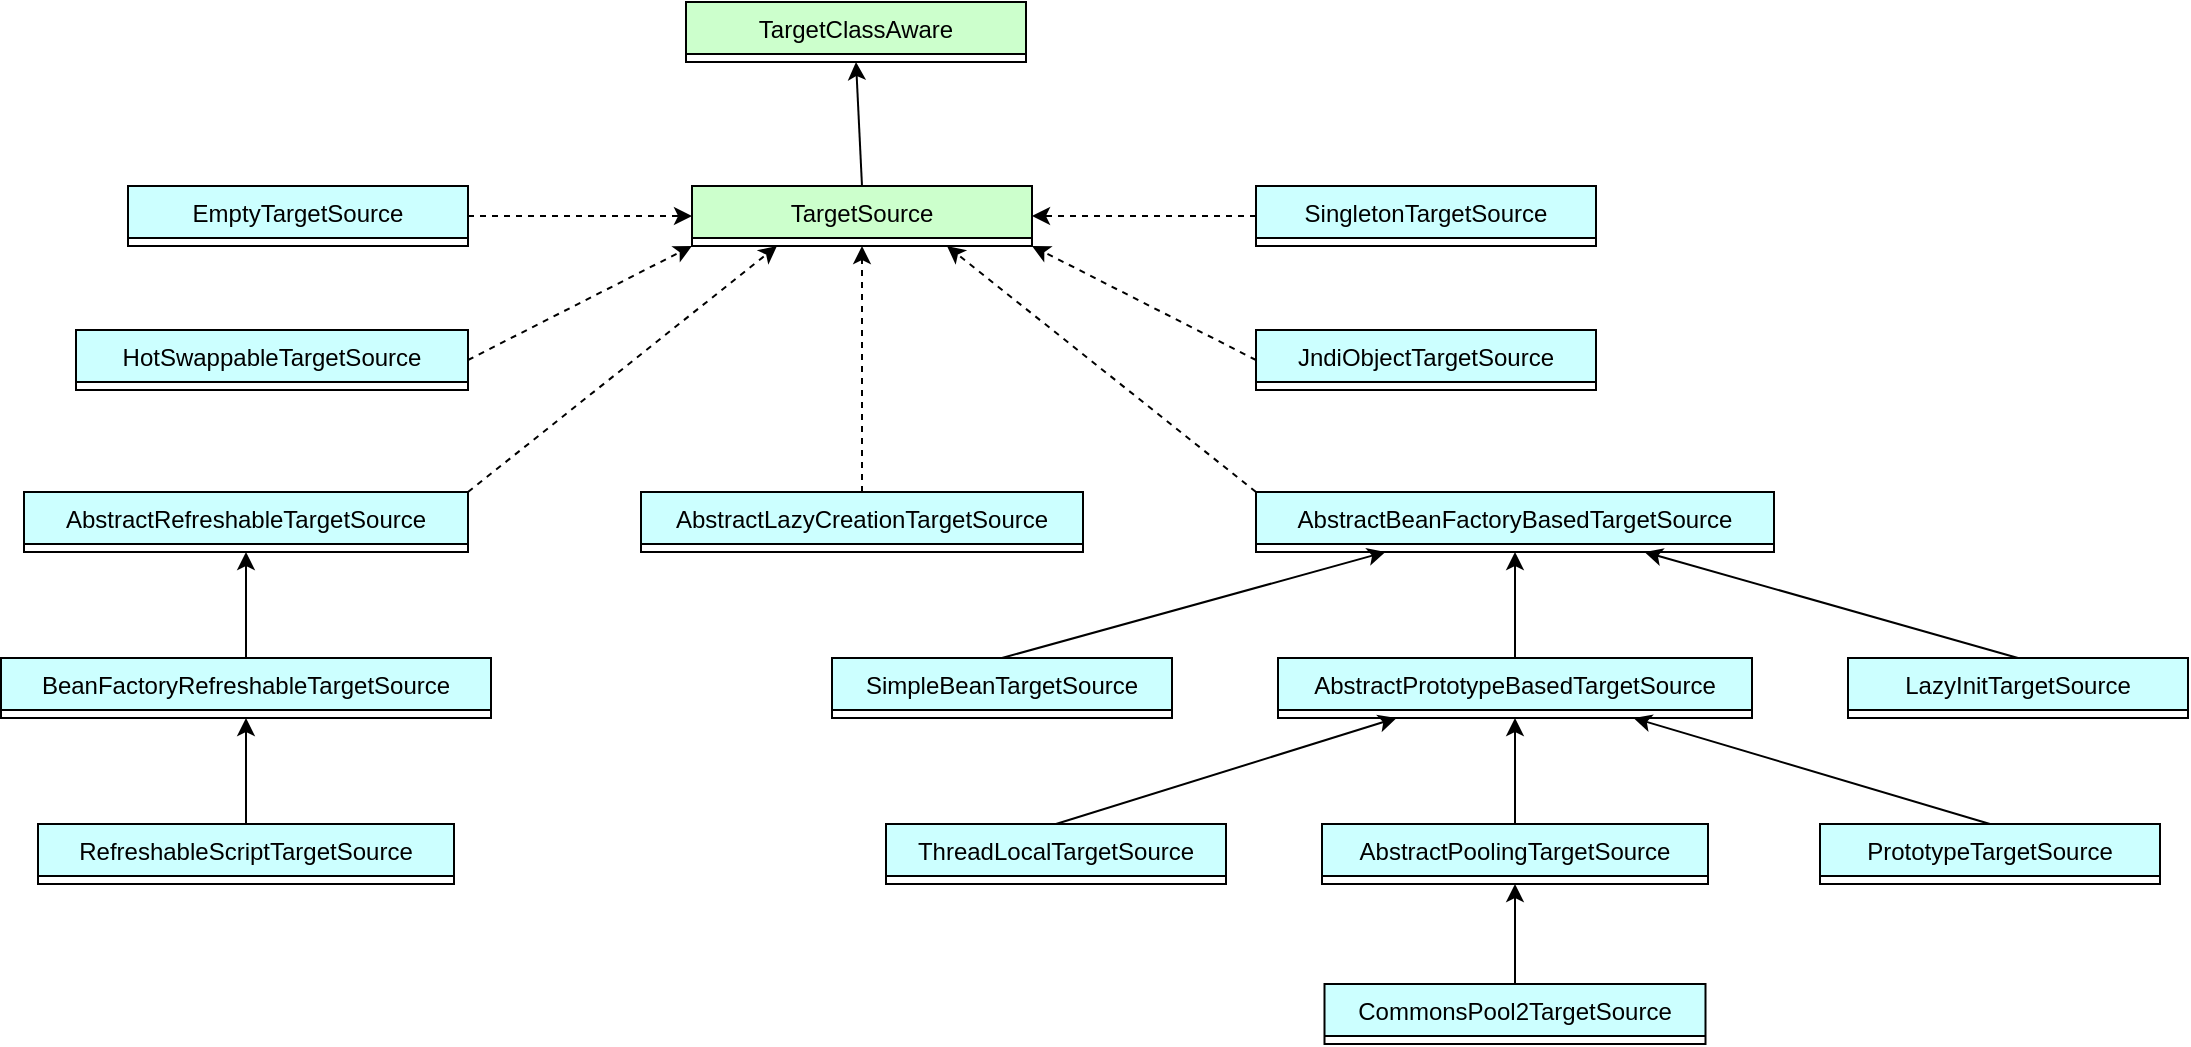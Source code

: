 <mxfile version="20.5.3" type="github">
  <diagram id="aS9pjdUC0Do7hMSleVWt" name="第 1 页">
    <mxGraphModel dx="1185" dy="635" grid="0" gridSize="10" guides="1" tooltips="1" connect="1" arrows="1" fold="1" page="1" pageScale="1" pageWidth="1654" pageHeight="1169" background="none" math="0" shadow="0">
      <root>
        <mxCell id="0" />
        <mxCell id="1" parent="0" />
        <mxCell id="eDFqkNTLr4-eCkODvhOK-7" value="HotSwappableTargetSource" style="swimlane;fontStyle=0;childLayout=stackLayout;horizontal=1;startSize=26;fillColor=#CCFFFF;horizontalStack=0;resizeParent=1;resizeParentMax=0;resizeLast=0;collapsible=1;marginBottom=0;direction=east;strokeColor=default;swimlaneLine=1;glass=0;rounded=0;shadow=0;" parent="1" vertex="1" collapsed="1">
          <mxGeometry x="375" y="212" width="196" height="30" as="geometry">
            <mxRectangle x="604" y="162" width="183" height="52" as="alternateBounds" />
          </mxGeometry>
        </mxCell>
        <mxCell id="eDFqkNTLr4-eCkODvhOK-8" value="" style="text;strokeColor=none;fillColor=#CCFFFF;align=left;verticalAlign=top;spacingLeft=4;spacingRight=4;overflow=hidden;rotatable=0;points=[[0,0.5],[1,0.5]];portConstraint=eastwest;" parent="eDFqkNTLr4-eCkODvhOK-7" vertex="1">
          <mxGeometry y="26" width="183" height="26" as="geometry" />
        </mxCell>
        <mxCell id="rqdoCPFN9nggNmxES_CL-17" value="" style="endArrow=classic;html=1;rounded=0;dashed=1;exitX=0;exitY=0.5;exitDx=0;exitDy=0;entryX=1;entryY=0.5;entryDx=0;entryDy=0;" parent="1" edge="1" target="tkmbO6Z0D_rgaQslbpw0-1" source="mKCezqykJDFJHDQn1Z-V-11">
          <mxGeometry width="50" height="50" relative="1" as="geometry">
            <mxPoint x="88" y="129" as="sourcePoint" />
            <mxPoint x="209" y="59" as="targetPoint" />
          </mxGeometry>
        </mxCell>
        <mxCell id="rqdoCPFN9nggNmxES_CL-21" value="" style="endArrow=classic;html=1;rounded=0;exitX=0.5;exitY=0;exitDx=0;exitDy=0;entryX=0.75;entryY=1;entryDx=0;entryDy=0;" parent="1" edge="1" target="mKCezqykJDFJHDQn1Z-V-7" source="mKCezqykJDFJHDQn1Z-V-17">
          <mxGeometry width="50" height="50" relative="1" as="geometry">
            <mxPoint x="1206" y="186" as="sourcePoint" />
            <mxPoint x="1326" y="112" as="targetPoint" />
          </mxGeometry>
        </mxCell>
        <mxCell id="hXy3NdqEf34I_91X7ZeJ-1" value="TargetClassAware" style="swimlane;fontStyle=0;childLayout=stackLayout;horizontal=1;startSize=26;fillColor=#CCFFCC;horizontalStack=0;resizeParent=1;resizeParentMax=0;resizeLast=0;collapsible=1;marginBottom=0;direction=east;strokeColor=default;swimlaneLine=1;glass=0;rounded=0;shadow=0;" parent="1" vertex="1" collapsed="1">
          <mxGeometry x="680" y="48" width="170" height="30" as="geometry">
            <mxRectangle x="604" y="162" width="183" height="52" as="alternateBounds" />
          </mxGeometry>
        </mxCell>
        <mxCell id="hXy3NdqEf34I_91X7ZeJ-2" value="" style="text;strokeColor=none;fillColor=#CCFFFF;align=left;verticalAlign=top;spacingLeft=4;spacingRight=4;overflow=hidden;rotatable=0;points=[[0,0.5],[1,0.5]];portConstraint=eastwest;" parent="hXy3NdqEf34I_91X7ZeJ-1" vertex="1">
          <mxGeometry y="26" width="183" height="26" as="geometry" />
        </mxCell>
        <mxCell id="tkmbO6Z0D_rgaQslbpw0-1" value="TargetSource" style="swimlane;fontStyle=0;childLayout=stackLayout;horizontal=1;startSize=26;fillColor=#CCFFCC;horizontalStack=0;resizeParent=1;resizeParentMax=0;resizeLast=0;collapsible=1;marginBottom=0;direction=east;strokeColor=default;swimlaneLine=1;glass=0;rounded=0;shadow=0;" parent="1" vertex="1" collapsed="1">
          <mxGeometry x="683" y="140" width="170" height="30" as="geometry">
            <mxRectangle x="604" y="162" width="183" height="52" as="alternateBounds" />
          </mxGeometry>
        </mxCell>
        <mxCell id="tkmbO6Z0D_rgaQslbpw0-2" value="" style="text;strokeColor=none;fillColor=#CCFFFF;align=left;verticalAlign=top;spacingLeft=4;spacingRight=4;overflow=hidden;rotatable=0;points=[[0,0.5],[1,0.5]];portConstraint=eastwest;" parent="tkmbO6Z0D_rgaQslbpw0-1" vertex="1">
          <mxGeometry y="26" width="183" height="26" as="geometry" />
        </mxCell>
        <mxCell id="mKCezqykJDFJHDQn1Z-V-1" value="EmptyTargetSource" style="swimlane;fontStyle=0;childLayout=stackLayout;horizontal=1;startSize=26;fillColor=#CCFFFF;horizontalStack=0;resizeParent=1;resizeParentMax=0;resizeLast=0;collapsible=1;marginBottom=0;direction=east;strokeColor=default;swimlaneLine=1;glass=0;rounded=0;shadow=0;" vertex="1" collapsed="1" parent="1">
          <mxGeometry x="401" y="140" width="170" height="30" as="geometry">
            <mxRectangle x="604" y="162" width="183" height="52" as="alternateBounds" />
          </mxGeometry>
        </mxCell>
        <mxCell id="mKCezqykJDFJHDQn1Z-V-2" value="" style="text;strokeColor=none;fillColor=#CCFFFF;align=left;verticalAlign=top;spacingLeft=4;spacingRight=4;overflow=hidden;rotatable=0;points=[[0,0.5],[1,0.5]];portConstraint=eastwest;" vertex="1" parent="mKCezqykJDFJHDQn1Z-V-1">
          <mxGeometry y="26" width="183" height="26" as="geometry" />
        </mxCell>
        <mxCell id="mKCezqykJDFJHDQn1Z-V-3" value="AbstractRefreshableTargetSource" style="swimlane;fontStyle=0;childLayout=stackLayout;horizontal=1;startSize=26;fillColor=#CCFFFF;horizontalStack=0;resizeParent=1;resizeParentMax=0;resizeLast=0;collapsible=1;marginBottom=0;direction=east;strokeColor=default;swimlaneLine=1;glass=0;rounded=0;shadow=0;" vertex="1" collapsed="1" parent="1">
          <mxGeometry x="349" y="293" width="222" height="30" as="geometry">
            <mxRectangle x="604" y="162" width="183" height="52" as="alternateBounds" />
          </mxGeometry>
        </mxCell>
        <mxCell id="mKCezqykJDFJHDQn1Z-V-4" value="" style="text;strokeColor=none;fillColor=#CCFFFF;align=left;verticalAlign=top;spacingLeft=4;spacingRight=4;overflow=hidden;rotatable=0;points=[[0,0.5],[1,0.5]];portConstraint=eastwest;" vertex="1" parent="mKCezqykJDFJHDQn1Z-V-3">
          <mxGeometry y="26" width="183" height="26" as="geometry" />
        </mxCell>
        <mxCell id="mKCezqykJDFJHDQn1Z-V-5" value="AbstractLazyCreationTargetSource" style="swimlane;fontStyle=0;childLayout=stackLayout;horizontal=1;startSize=26;fillColor=#CCFFFF;horizontalStack=0;resizeParent=1;resizeParentMax=0;resizeLast=0;collapsible=1;marginBottom=0;direction=east;strokeColor=default;swimlaneLine=1;glass=0;rounded=0;shadow=0;" vertex="1" collapsed="1" parent="1">
          <mxGeometry x="657.5" y="293" width="221" height="30" as="geometry">
            <mxRectangle x="604" y="162" width="183" height="52" as="alternateBounds" />
          </mxGeometry>
        </mxCell>
        <mxCell id="mKCezqykJDFJHDQn1Z-V-6" value="" style="text;strokeColor=none;fillColor=#CCFFFF;align=left;verticalAlign=top;spacingLeft=4;spacingRight=4;overflow=hidden;rotatable=0;points=[[0,0.5],[1,0.5]];portConstraint=eastwest;" vertex="1" parent="mKCezqykJDFJHDQn1Z-V-5">
          <mxGeometry y="26" width="183" height="26" as="geometry" />
        </mxCell>
        <mxCell id="mKCezqykJDFJHDQn1Z-V-7" value="AbstractBeanFactoryBasedTargetSource" style="swimlane;fontStyle=0;childLayout=stackLayout;horizontal=1;startSize=26;fillColor=#CCFFFF;horizontalStack=0;resizeParent=1;resizeParentMax=0;resizeLast=0;collapsible=1;marginBottom=0;direction=east;strokeColor=default;swimlaneLine=1;glass=0;rounded=0;shadow=0;" vertex="1" collapsed="1" parent="1">
          <mxGeometry x="965" y="293" width="259" height="30" as="geometry">
            <mxRectangle x="604" y="162" width="183" height="52" as="alternateBounds" />
          </mxGeometry>
        </mxCell>
        <mxCell id="mKCezqykJDFJHDQn1Z-V-8" value="" style="text;strokeColor=none;fillColor=#CCFFFF;align=left;verticalAlign=top;spacingLeft=4;spacingRight=4;overflow=hidden;rotatable=0;points=[[0,0.5],[1,0.5]];portConstraint=eastwest;" vertex="1" parent="mKCezqykJDFJHDQn1Z-V-7">
          <mxGeometry y="26" width="183" height="26" as="geometry" />
        </mxCell>
        <mxCell id="mKCezqykJDFJHDQn1Z-V-9" value="JndiObjectTargetSource" style="swimlane;fontStyle=0;childLayout=stackLayout;horizontal=1;startSize=26;fillColor=#CCFFFF;horizontalStack=0;resizeParent=1;resizeParentMax=0;resizeLast=0;collapsible=1;marginBottom=0;direction=east;strokeColor=default;swimlaneLine=1;glass=0;rounded=0;shadow=0;" vertex="1" collapsed="1" parent="1">
          <mxGeometry x="965" y="212" width="170" height="30" as="geometry">
            <mxRectangle x="604" y="162" width="183" height="52" as="alternateBounds" />
          </mxGeometry>
        </mxCell>
        <mxCell id="mKCezqykJDFJHDQn1Z-V-10" value="" style="text;strokeColor=none;fillColor=#CCFFFF;align=left;verticalAlign=top;spacingLeft=4;spacingRight=4;overflow=hidden;rotatable=0;points=[[0,0.5],[1,0.5]];portConstraint=eastwest;" vertex="1" parent="mKCezqykJDFJHDQn1Z-V-9">
          <mxGeometry y="26" width="183" height="26" as="geometry" />
        </mxCell>
        <mxCell id="mKCezqykJDFJHDQn1Z-V-11" value="SingletonTargetSource" style="swimlane;fontStyle=0;childLayout=stackLayout;horizontal=1;startSize=26;fillColor=#CCFFFF;horizontalStack=0;resizeParent=1;resizeParentMax=0;resizeLast=0;collapsible=1;marginBottom=0;direction=east;strokeColor=default;swimlaneLine=1;glass=0;rounded=0;shadow=0;" vertex="1" collapsed="1" parent="1">
          <mxGeometry x="965" y="140" width="170" height="30" as="geometry">
            <mxRectangle x="604" y="162" width="183" height="52" as="alternateBounds" />
          </mxGeometry>
        </mxCell>
        <mxCell id="mKCezqykJDFJHDQn1Z-V-12" value="" style="text;strokeColor=none;fillColor=#CCFFFF;align=left;verticalAlign=top;spacingLeft=4;spacingRight=4;overflow=hidden;rotatable=0;points=[[0,0.5],[1,0.5]];portConstraint=eastwest;" vertex="1" parent="mKCezqykJDFJHDQn1Z-V-11">
          <mxGeometry y="26" width="183" height="26" as="geometry" />
        </mxCell>
        <mxCell id="mKCezqykJDFJHDQn1Z-V-13" value="BeanFactoryRefreshableTargetSource" style="swimlane;fontStyle=0;childLayout=stackLayout;horizontal=1;startSize=26;fillColor=#CCFFFF;horizontalStack=0;resizeParent=1;resizeParentMax=0;resizeLast=0;collapsible=1;marginBottom=0;direction=east;strokeColor=default;swimlaneLine=1;glass=0;rounded=0;shadow=0;" vertex="1" collapsed="1" parent="1">
          <mxGeometry x="337.5" y="376" width="245" height="30" as="geometry">
            <mxRectangle x="604" y="162" width="183" height="52" as="alternateBounds" />
          </mxGeometry>
        </mxCell>
        <mxCell id="mKCezqykJDFJHDQn1Z-V-14" value="" style="text;strokeColor=none;fillColor=#CCFFFF;align=left;verticalAlign=top;spacingLeft=4;spacingRight=4;overflow=hidden;rotatable=0;points=[[0,0.5],[1,0.5]];portConstraint=eastwest;" vertex="1" parent="mKCezqykJDFJHDQn1Z-V-13">
          <mxGeometry y="26" width="183" height="26" as="geometry" />
        </mxCell>
        <mxCell id="mKCezqykJDFJHDQn1Z-V-15" value="RefreshableScriptTargetSource" style="swimlane;fontStyle=0;childLayout=stackLayout;horizontal=1;startSize=26;fillColor=#CCFFFF;horizontalStack=0;resizeParent=1;resizeParentMax=0;resizeLast=0;collapsible=1;marginBottom=0;direction=east;strokeColor=default;swimlaneLine=1;glass=0;rounded=0;shadow=0;" vertex="1" collapsed="1" parent="1">
          <mxGeometry x="356" y="459" width="208" height="30" as="geometry">
            <mxRectangle x="604" y="162" width="183" height="52" as="alternateBounds" />
          </mxGeometry>
        </mxCell>
        <mxCell id="mKCezqykJDFJHDQn1Z-V-16" value="" style="text;strokeColor=none;fillColor=#CCFFFF;align=left;verticalAlign=top;spacingLeft=4;spacingRight=4;overflow=hidden;rotatable=0;points=[[0,0.5],[1,0.5]];portConstraint=eastwest;" vertex="1" parent="mKCezqykJDFJHDQn1Z-V-15">
          <mxGeometry y="26" width="183" height="26" as="geometry" />
        </mxCell>
        <mxCell id="mKCezqykJDFJHDQn1Z-V-17" value="LazyInitTargetSource" style="swimlane;fontStyle=0;childLayout=stackLayout;horizontal=1;startSize=26;fillColor=#CCFFFF;horizontalStack=0;resizeParent=1;resizeParentMax=0;resizeLast=0;collapsible=1;marginBottom=0;direction=east;strokeColor=default;swimlaneLine=1;glass=0;rounded=0;shadow=0;" vertex="1" collapsed="1" parent="1">
          <mxGeometry x="1261" y="376" width="170" height="30" as="geometry">
            <mxRectangle x="604" y="162" width="183" height="52" as="alternateBounds" />
          </mxGeometry>
        </mxCell>
        <mxCell id="mKCezqykJDFJHDQn1Z-V-18" value="" style="text;strokeColor=none;fillColor=#CCFFFF;align=left;verticalAlign=top;spacingLeft=4;spacingRight=4;overflow=hidden;rotatable=0;points=[[0,0.5],[1,0.5]];portConstraint=eastwest;" vertex="1" parent="mKCezqykJDFJHDQn1Z-V-17">
          <mxGeometry y="26" width="183" height="26" as="geometry" />
        </mxCell>
        <mxCell id="mKCezqykJDFJHDQn1Z-V-19" value="AbstractPrototypeBasedTargetSource" style="swimlane;fontStyle=0;childLayout=stackLayout;horizontal=1;startSize=26;fillColor=#CCFFFF;horizontalStack=0;resizeParent=1;resizeParentMax=0;resizeLast=0;collapsible=1;marginBottom=0;direction=east;strokeColor=default;swimlaneLine=1;glass=0;rounded=0;shadow=0;" vertex="1" collapsed="1" parent="1">
          <mxGeometry x="976" y="376" width="237" height="30" as="geometry">
            <mxRectangle x="604" y="162" width="183" height="52" as="alternateBounds" />
          </mxGeometry>
        </mxCell>
        <mxCell id="mKCezqykJDFJHDQn1Z-V-20" value="" style="text;strokeColor=none;fillColor=#CCFFFF;align=left;verticalAlign=top;spacingLeft=4;spacingRight=4;overflow=hidden;rotatable=0;points=[[0,0.5],[1,0.5]];portConstraint=eastwest;" vertex="1" parent="mKCezqykJDFJHDQn1Z-V-19">
          <mxGeometry y="26" width="183" height="26" as="geometry" />
        </mxCell>
        <mxCell id="mKCezqykJDFJHDQn1Z-V-21" value="SimpleBeanTargetSource" style="swimlane;fontStyle=0;childLayout=stackLayout;horizontal=1;startSize=26;fillColor=#CCFFFF;horizontalStack=0;resizeParent=1;resizeParentMax=0;resizeLast=0;collapsible=1;marginBottom=0;direction=east;strokeColor=default;swimlaneLine=1;glass=0;rounded=0;shadow=0;" vertex="1" collapsed="1" parent="1">
          <mxGeometry x="753" y="376" width="170" height="30" as="geometry">
            <mxRectangle x="604" y="162" width="183" height="52" as="alternateBounds" />
          </mxGeometry>
        </mxCell>
        <mxCell id="mKCezqykJDFJHDQn1Z-V-22" value="" style="text;strokeColor=none;fillColor=#CCFFFF;align=left;verticalAlign=top;spacingLeft=4;spacingRight=4;overflow=hidden;rotatable=0;points=[[0,0.5],[1,0.5]];portConstraint=eastwest;" vertex="1" parent="mKCezqykJDFJHDQn1Z-V-21">
          <mxGeometry y="26" width="183" height="26" as="geometry" />
        </mxCell>
        <mxCell id="mKCezqykJDFJHDQn1Z-V-31" value="CommonsPool2TargetSource" style="swimlane;fontStyle=0;childLayout=stackLayout;horizontal=1;startSize=26;fillColor=#CCFFFF;horizontalStack=0;resizeParent=1;resizeParentMax=0;resizeLast=0;collapsible=1;marginBottom=0;direction=east;strokeColor=default;swimlaneLine=1;glass=0;rounded=0;shadow=0;" vertex="1" collapsed="1" parent="1">
          <mxGeometry x="999.25" y="539" width="190.5" height="30" as="geometry">
            <mxRectangle x="604" y="162" width="183" height="52" as="alternateBounds" />
          </mxGeometry>
        </mxCell>
        <mxCell id="mKCezqykJDFJHDQn1Z-V-32" value="" style="text;strokeColor=none;fillColor=#CCFFFF;align=left;verticalAlign=top;spacingLeft=4;spacingRight=4;overflow=hidden;rotatable=0;points=[[0,0.5],[1,0.5]];portConstraint=eastwest;" vertex="1" parent="mKCezqykJDFJHDQn1Z-V-31">
          <mxGeometry y="26" width="183" height="26" as="geometry" />
        </mxCell>
        <mxCell id="mKCezqykJDFJHDQn1Z-V-33" value="PrototypeTargetSource" style="swimlane;fontStyle=0;childLayout=stackLayout;horizontal=1;startSize=26;fillColor=#CCFFFF;horizontalStack=0;resizeParent=1;resizeParentMax=0;resizeLast=0;collapsible=1;marginBottom=0;direction=east;strokeColor=default;swimlaneLine=1;glass=0;rounded=0;shadow=0;" vertex="1" collapsed="1" parent="1">
          <mxGeometry x="1247" y="459" width="170" height="30" as="geometry">
            <mxRectangle x="604" y="162" width="183" height="52" as="alternateBounds" />
          </mxGeometry>
        </mxCell>
        <mxCell id="mKCezqykJDFJHDQn1Z-V-34" value="" style="text;strokeColor=none;fillColor=#CCFFFF;align=left;verticalAlign=top;spacingLeft=4;spacingRight=4;overflow=hidden;rotatable=0;points=[[0,0.5],[1,0.5]];portConstraint=eastwest;" vertex="1" parent="mKCezqykJDFJHDQn1Z-V-33">
          <mxGeometry y="26" width="183" height="26" as="geometry" />
        </mxCell>
        <mxCell id="mKCezqykJDFJHDQn1Z-V-35" value="AbstractPoolingTargetSource" style="swimlane;fontStyle=0;childLayout=stackLayout;horizontal=1;startSize=26;fillColor=#CCFFFF;horizontalStack=0;resizeParent=1;resizeParentMax=0;resizeLast=0;collapsible=1;marginBottom=0;direction=east;strokeColor=default;swimlaneLine=1;glass=0;rounded=0;shadow=0;" vertex="1" collapsed="1" parent="1">
          <mxGeometry x="998" y="459" width="193" height="30" as="geometry">
            <mxRectangle x="604" y="162" width="183" height="52" as="alternateBounds" />
          </mxGeometry>
        </mxCell>
        <mxCell id="mKCezqykJDFJHDQn1Z-V-36" value="" style="text;strokeColor=none;fillColor=#CCFFFF;align=left;verticalAlign=top;spacingLeft=4;spacingRight=4;overflow=hidden;rotatable=0;points=[[0,0.5],[1,0.5]];portConstraint=eastwest;" vertex="1" parent="mKCezqykJDFJHDQn1Z-V-35">
          <mxGeometry y="26" width="183" height="26" as="geometry" />
        </mxCell>
        <mxCell id="mKCezqykJDFJHDQn1Z-V-37" value="ThreadLocalTargetSource" style="swimlane;fontStyle=0;childLayout=stackLayout;horizontal=1;startSize=26;fillColor=#CCFFFF;horizontalStack=0;resizeParent=1;resizeParentMax=0;resizeLast=0;collapsible=1;marginBottom=0;direction=east;strokeColor=default;swimlaneLine=1;glass=0;rounded=0;shadow=0;" vertex="1" collapsed="1" parent="1">
          <mxGeometry x="780" y="459" width="170" height="30" as="geometry">
            <mxRectangle x="604" y="162" width="183" height="52" as="alternateBounds" />
          </mxGeometry>
        </mxCell>
        <mxCell id="mKCezqykJDFJHDQn1Z-V-38" value="" style="text;strokeColor=none;fillColor=#CCFFFF;align=left;verticalAlign=top;spacingLeft=4;spacingRight=4;overflow=hidden;rotatable=0;points=[[0,0.5],[1,0.5]];portConstraint=eastwest;" vertex="1" parent="mKCezqykJDFJHDQn1Z-V-37">
          <mxGeometry y="26" width="183" height="26" as="geometry" />
        </mxCell>
        <mxCell id="mKCezqykJDFJHDQn1Z-V-39" value="" style="endArrow=classic;html=1;rounded=0;dashed=1;exitX=0;exitY=0.5;exitDx=0;exitDy=0;entryX=1;entryY=1;entryDx=0;entryDy=0;" edge="1" parent="1" source="mKCezqykJDFJHDQn1Z-V-9" target="tkmbO6Z0D_rgaQslbpw0-1">
          <mxGeometry width="50" height="50" relative="1" as="geometry">
            <mxPoint x="98" y="139" as="sourcePoint" />
            <mxPoint x="219" y="69" as="targetPoint" />
          </mxGeometry>
        </mxCell>
        <mxCell id="mKCezqykJDFJHDQn1Z-V-40" value="" style="endArrow=classic;html=1;rounded=0;dashed=1;exitX=0;exitY=0;exitDx=0;exitDy=0;entryX=0.75;entryY=1;entryDx=0;entryDy=0;" edge="1" parent="1" source="mKCezqykJDFJHDQn1Z-V-7" target="tkmbO6Z0D_rgaQslbpw0-1">
          <mxGeometry width="50" height="50" relative="1" as="geometry">
            <mxPoint x="108" y="149" as="sourcePoint" />
            <mxPoint x="229" y="79" as="targetPoint" />
          </mxGeometry>
        </mxCell>
        <mxCell id="mKCezqykJDFJHDQn1Z-V-41" value="" style="endArrow=classic;html=1;rounded=0;dashed=1;exitX=0.5;exitY=0;exitDx=0;exitDy=0;entryX=0.5;entryY=1;entryDx=0;entryDy=0;" edge="1" parent="1" source="mKCezqykJDFJHDQn1Z-V-5" target="tkmbO6Z0D_rgaQslbpw0-1">
          <mxGeometry width="50" height="50" relative="1" as="geometry">
            <mxPoint x="118" y="159" as="sourcePoint" />
            <mxPoint x="239" y="89" as="targetPoint" />
          </mxGeometry>
        </mxCell>
        <mxCell id="mKCezqykJDFJHDQn1Z-V-42" value="" style="endArrow=classic;html=1;rounded=0;dashed=1;exitX=1;exitY=0;exitDx=0;exitDy=0;entryX=0.25;entryY=1;entryDx=0;entryDy=0;" edge="1" parent="1" source="mKCezqykJDFJHDQn1Z-V-3" target="tkmbO6Z0D_rgaQslbpw0-1">
          <mxGeometry width="50" height="50" relative="1" as="geometry">
            <mxPoint x="128" y="169" as="sourcePoint" />
            <mxPoint x="249" y="99" as="targetPoint" />
          </mxGeometry>
        </mxCell>
        <mxCell id="mKCezqykJDFJHDQn1Z-V-43" value="" style="endArrow=classic;html=1;rounded=0;dashed=1;exitX=1;exitY=0.5;exitDx=0;exitDy=0;entryX=0;entryY=1;entryDx=0;entryDy=0;" edge="1" parent="1" source="eDFqkNTLr4-eCkODvhOK-7" target="tkmbO6Z0D_rgaQslbpw0-1">
          <mxGeometry width="50" height="50" relative="1" as="geometry">
            <mxPoint x="138" y="179" as="sourcePoint" />
            <mxPoint x="259" y="109" as="targetPoint" />
          </mxGeometry>
        </mxCell>
        <mxCell id="mKCezqykJDFJHDQn1Z-V-44" value="" style="endArrow=classic;html=1;rounded=0;dashed=1;exitX=1;exitY=0.5;exitDx=0;exitDy=0;entryX=0;entryY=0.5;entryDx=0;entryDy=0;" edge="1" parent="1" source="mKCezqykJDFJHDQn1Z-V-1" target="tkmbO6Z0D_rgaQslbpw0-1">
          <mxGeometry width="50" height="50" relative="1" as="geometry">
            <mxPoint x="148" y="189" as="sourcePoint" />
            <mxPoint x="269" y="119" as="targetPoint" />
          </mxGeometry>
        </mxCell>
        <mxCell id="mKCezqykJDFJHDQn1Z-V-45" value="" style="endArrow=classic;html=1;rounded=0;exitX=0.5;exitY=0;exitDx=0;exitDy=0;entryX=0.25;entryY=1;entryDx=0;entryDy=0;" edge="1" parent="1" source="mKCezqykJDFJHDQn1Z-V-21" target="mKCezqykJDFJHDQn1Z-V-7">
          <mxGeometry width="50" height="50" relative="1" as="geometry">
            <mxPoint x="1216" y="196" as="sourcePoint" />
            <mxPoint x="1336" y="122" as="targetPoint" />
          </mxGeometry>
        </mxCell>
        <mxCell id="mKCezqykJDFJHDQn1Z-V-46" value="" style="endArrow=classic;html=1;rounded=0;exitX=0.5;exitY=0;exitDx=0;exitDy=0;entryX=0.5;entryY=1;entryDx=0;entryDy=0;" edge="1" parent="1" source="mKCezqykJDFJHDQn1Z-V-19" target="mKCezqykJDFJHDQn1Z-V-7">
          <mxGeometry width="50" height="50" relative="1" as="geometry">
            <mxPoint x="1226" y="206" as="sourcePoint" />
            <mxPoint x="1346" y="132" as="targetPoint" />
          </mxGeometry>
        </mxCell>
        <mxCell id="mKCezqykJDFJHDQn1Z-V-47" value="" style="endArrow=classic;html=1;rounded=0;exitX=0.5;exitY=0;exitDx=0;exitDy=0;entryX=0.75;entryY=1;entryDx=0;entryDy=0;" edge="1" parent="1" source="mKCezqykJDFJHDQn1Z-V-33" target="mKCezqykJDFJHDQn1Z-V-19">
          <mxGeometry width="50" height="50" relative="1" as="geometry">
            <mxPoint x="1236" y="216" as="sourcePoint" />
            <mxPoint x="1356" y="142" as="targetPoint" />
          </mxGeometry>
        </mxCell>
        <mxCell id="mKCezqykJDFJHDQn1Z-V-48" value="" style="endArrow=classic;html=1;rounded=0;exitX=0.5;exitY=0;exitDx=0;exitDy=0;entryX=0.5;entryY=1;entryDx=0;entryDy=0;" edge="1" parent="1" source="mKCezqykJDFJHDQn1Z-V-35" target="mKCezqykJDFJHDQn1Z-V-19">
          <mxGeometry width="50" height="50" relative="1" as="geometry">
            <mxPoint x="1246" y="226" as="sourcePoint" />
            <mxPoint x="1366" y="152" as="targetPoint" />
          </mxGeometry>
        </mxCell>
        <mxCell id="mKCezqykJDFJHDQn1Z-V-49" value="" style="endArrow=classic;html=1;rounded=0;exitX=0.5;exitY=0;exitDx=0;exitDy=0;entryX=0.5;entryY=1;entryDx=0;entryDy=0;" edge="1" parent="1" source="mKCezqykJDFJHDQn1Z-V-15" target="mKCezqykJDFJHDQn1Z-V-13">
          <mxGeometry width="50" height="50" relative="1" as="geometry">
            <mxPoint x="321" y="143" as="sourcePoint" />
            <mxPoint x="441" y="69" as="targetPoint" />
          </mxGeometry>
        </mxCell>
        <mxCell id="mKCezqykJDFJHDQn1Z-V-50" value="" style="endArrow=classic;html=1;rounded=0;exitX=0.5;exitY=0;exitDx=0;exitDy=0;entryX=0.5;entryY=1;entryDx=0;entryDy=0;" edge="1" parent="1" source="mKCezqykJDFJHDQn1Z-V-13" target="mKCezqykJDFJHDQn1Z-V-3">
          <mxGeometry width="50" height="50" relative="1" as="geometry">
            <mxPoint x="331" y="153" as="sourcePoint" />
            <mxPoint x="451" y="79" as="targetPoint" />
          </mxGeometry>
        </mxCell>
        <mxCell id="mKCezqykJDFJHDQn1Z-V-51" value="" style="endArrow=classic;html=1;rounded=0;exitX=0.5;exitY=0;exitDx=0;exitDy=0;entryX=0.5;entryY=1;entryDx=0;entryDy=0;" edge="1" parent="1" source="tkmbO6Z0D_rgaQslbpw0-1" target="hXy3NdqEf34I_91X7ZeJ-1">
          <mxGeometry width="50" height="50" relative="1" as="geometry">
            <mxPoint x="341" y="163" as="sourcePoint" />
            <mxPoint x="461" y="89" as="targetPoint" />
          </mxGeometry>
        </mxCell>
        <mxCell id="mKCezqykJDFJHDQn1Z-V-52" value="" style="endArrow=classic;html=1;rounded=0;exitX=0.5;exitY=0;exitDx=0;exitDy=0;entryX=0.25;entryY=1;entryDx=0;entryDy=0;" edge="1" parent="1" source="mKCezqykJDFJHDQn1Z-V-37" target="mKCezqykJDFJHDQn1Z-V-19">
          <mxGeometry width="50" height="50" relative="1" as="geometry">
            <mxPoint x="1256" y="236" as="sourcePoint" />
            <mxPoint x="1376" y="162" as="targetPoint" />
          </mxGeometry>
        </mxCell>
        <mxCell id="mKCezqykJDFJHDQn1Z-V-53" value="" style="endArrow=classic;html=1;rounded=0;exitX=0.5;exitY=0;exitDx=0;exitDy=0;entryX=0.5;entryY=1;entryDx=0;entryDy=0;" edge="1" parent="1" source="mKCezqykJDFJHDQn1Z-V-31" target="mKCezqykJDFJHDQn1Z-V-35">
          <mxGeometry width="50" height="50" relative="1" as="geometry">
            <mxPoint x="1266" y="246" as="sourcePoint" />
            <mxPoint x="1386" y="172" as="targetPoint" />
          </mxGeometry>
        </mxCell>
      </root>
    </mxGraphModel>
  </diagram>
</mxfile>
